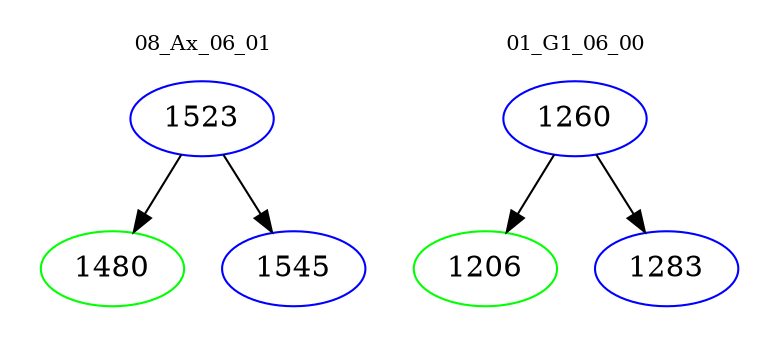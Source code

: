 digraph{
subgraph cluster_0 {
color = white
label = "08_Ax_06_01";
fontsize=10;
T0_1523 [label="1523", color="blue"]
T0_1523 -> T0_1480 [color="black"]
T0_1480 [label="1480", color="green"]
T0_1523 -> T0_1545 [color="black"]
T0_1545 [label="1545", color="blue"]
}
subgraph cluster_1 {
color = white
label = "01_G1_06_00";
fontsize=10;
T1_1260 [label="1260", color="blue"]
T1_1260 -> T1_1206 [color="black"]
T1_1206 [label="1206", color="green"]
T1_1260 -> T1_1283 [color="black"]
T1_1283 [label="1283", color="blue"]
}
}
